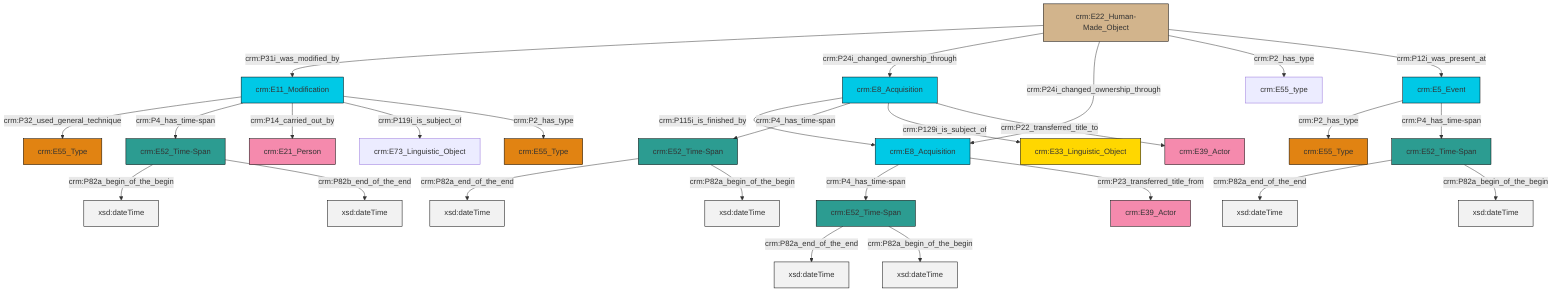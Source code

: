 graph TD
classDef Literal fill:#f2f2f2,stroke:#000000;
classDef CRM_Entity fill:#FFFFFF,stroke:#000000;
classDef Temporal_Entity fill:#00C9E6, stroke:#000000;
classDef Type fill:#E18312, stroke:#000000;
classDef Time-Span fill:#2C9C91, stroke:#000000;
classDef Appellation fill:#FFEB7F, stroke:#000000;
classDef Place fill:#008836, stroke:#000000;
classDef Persistent_Item fill:#B266B2, stroke:#000000;
classDef Conceptual_Object fill:#FFD700, stroke:#000000;
classDef Physical_Thing fill:#D2B48C, stroke:#000000;
classDef Actor fill:#f58aad, stroke:#000000;
classDef PC_Classes fill:#4ce600, stroke:#000000;
classDef Multi fill:#cccccc,stroke:#000000;

4["crm:E22_Human-Made_Object"]:::Physical_Thing -->|crm:P31i_was_modified_by| 5["crm:E11_Modification"]:::Temporal_Entity
4["crm:E22_Human-Made_Object"]:::Physical_Thing -->|crm:P24i_changed_ownership_through| 6["crm:E8_Acquisition"]:::Temporal_Entity
7["crm:E5_Event"]:::Temporal_Entity -->|crm:P2_has_type| 8["crm:E55_Type"]:::Type
9["crm:E8_Acquisition"]:::Temporal_Entity -->|crm:P4_has_time-span| 10["crm:E52_Time-Span"]:::Time-Span
4["crm:E22_Human-Made_Object"]:::Physical_Thing -->|crm:P24i_changed_ownership_through| 9["crm:E8_Acquisition"]:::Temporal_Entity
0["crm:E52_Time-Span"]:::Time-Span -->|crm:P82a_end_of_the_end| 13[xsd:dateTime]:::Literal
10["crm:E52_Time-Span"]:::Time-Span -->|crm:P82a_end_of_the_end| 14[xsd:dateTime]:::Literal
5["crm:E11_Modification"]:::Temporal_Entity -->|crm:P32_used_general_technique| 17["crm:E55_Type"]:::Type
6["crm:E8_Acquisition"]:::Temporal_Entity -->|crm:P115i_is_finished_by| 9["crm:E8_Acquisition"]:::Temporal_Entity
5["crm:E11_Modification"]:::Temporal_Entity -->|crm:P4_has_time-span| 19["crm:E52_Time-Span"]:::Time-Span
6["crm:E8_Acquisition"]:::Temporal_Entity -->|crm:P4_has_time-span| 11["crm:E52_Time-Span"]:::Time-Span
11["crm:E52_Time-Span"]:::Time-Span -->|crm:P82a_end_of_the_end| 22[xsd:dateTime]:::Literal
10["crm:E52_Time-Span"]:::Time-Span -->|crm:P82a_begin_of_the_begin| 25[xsd:dateTime]:::Literal
6["crm:E8_Acquisition"]:::Temporal_Entity -->|crm:P129i_is_subject_of| 20["crm:E33_Linguistic_Object"]:::Conceptual_Object
11["crm:E52_Time-Span"]:::Time-Span -->|crm:P82a_begin_of_the_begin| 29[xsd:dateTime]:::Literal
19["crm:E52_Time-Span"]:::Time-Span -->|crm:P82a_begin_of_the_begin| 30[xsd:dateTime]:::Literal
0["crm:E52_Time-Span"]:::Time-Span -->|crm:P82a_begin_of_the_begin| 33[xsd:dateTime]:::Literal
5["crm:E11_Modification"]:::Temporal_Entity -->|crm:P14_carried_out_by| 27["crm:E21_Person"]:::Actor
5["crm:E11_Modification"]:::Temporal_Entity -->|crm:P119i_is_subject_of| 23["crm:E73_Linguistic_Object"]:::Default
6["crm:E8_Acquisition"]:::Temporal_Entity -->|crm:P22_transferred_title_to| 37["crm:E39_Actor"]:::Actor
9["crm:E8_Acquisition"]:::Temporal_Entity -->|crm:P23_transferred_title_from| 2["crm:E39_Actor"]:::Actor
19["crm:E52_Time-Span"]:::Time-Span -->|crm:P82b_end_of_the_end| 38[xsd:dateTime]:::Literal
4["crm:E22_Human-Made_Object"]:::Physical_Thing -->|crm:P2_has_type| 35["crm:E55_type"]:::Default
4["crm:E22_Human-Made_Object"]:::Physical_Thing -->|crm:P12i_was_present_at| 7["crm:E5_Event"]:::Temporal_Entity
5["crm:E11_Modification"]:::Temporal_Entity -->|crm:P2_has_type| 15["crm:E55_Type"]:::Type
7["crm:E5_Event"]:::Temporal_Entity -->|crm:P4_has_time-span| 0["crm:E52_Time-Span"]:::Time-Span